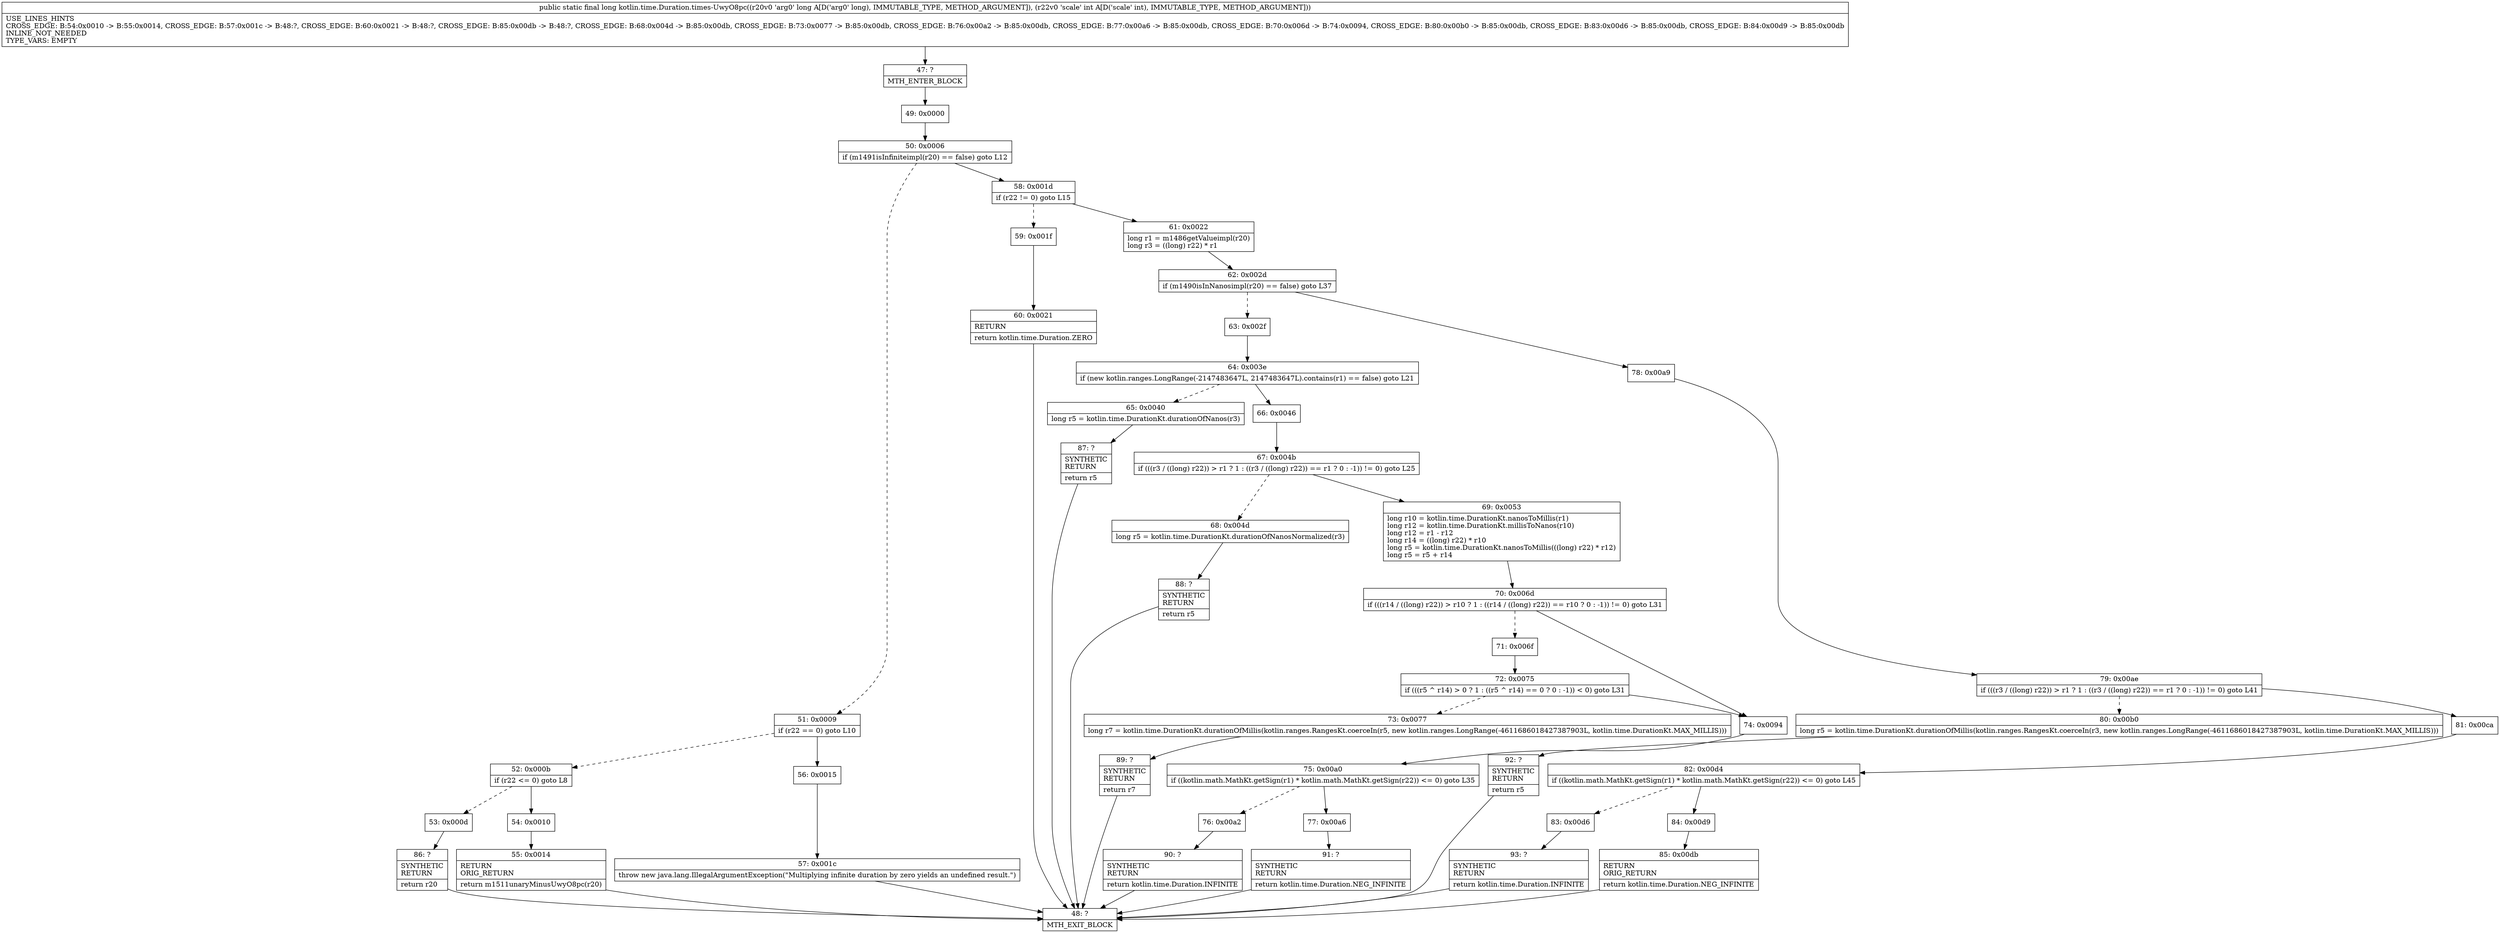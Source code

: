 digraph "CFG forkotlin.time.Duration.times\-UwyO8pc(JI)J" {
Node_47 [shape=record,label="{47\:\ ?|MTH_ENTER_BLOCK\l}"];
Node_49 [shape=record,label="{49\:\ 0x0000}"];
Node_50 [shape=record,label="{50\:\ 0x0006|if (m1491isInfiniteimpl(r20) == false) goto L12\l}"];
Node_51 [shape=record,label="{51\:\ 0x0009|if (r22 == 0) goto L10\l}"];
Node_52 [shape=record,label="{52\:\ 0x000b|if (r22 \<= 0) goto L8\l}"];
Node_53 [shape=record,label="{53\:\ 0x000d}"];
Node_86 [shape=record,label="{86\:\ ?|SYNTHETIC\lRETURN\l|return r20\l}"];
Node_48 [shape=record,label="{48\:\ ?|MTH_EXIT_BLOCK\l}"];
Node_54 [shape=record,label="{54\:\ 0x0010}"];
Node_55 [shape=record,label="{55\:\ 0x0014|RETURN\lORIG_RETURN\l|return m1511unaryMinusUwyO8pc(r20)\l}"];
Node_56 [shape=record,label="{56\:\ 0x0015}"];
Node_57 [shape=record,label="{57\:\ 0x001c|throw new java.lang.IllegalArgumentException(\"Multiplying infinite duration by zero yields an undefined result.\")\l}"];
Node_58 [shape=record,label="{58\:\ 0x001d|if (r22 != 0) goto L15\l}"];
Node_59 [shape=record,label="{59\:\ 0x001f}"];
Node_60 [shape=record,label="{60\:\ 0x0021|RETURN\l|return kotlin.time.Duration.ZERO\l}"];
Node_61 [shape=record,label="{61\:\ 0x0022|long r1 = m1486getValueimpl(r20)\llong r3 = ((long) r22) * r1\l}"];
Node_62 [shape=record,label="{62\:\ 0x002d|if (m1490isInNanosimpl(r20) == false) goto L37\l}"];
Node_63 [shape=record,label="{63\:\ 0x002f}"];
Node_64 [shape=record,label="{64\:\ 0x003e|if (new kotlin.ranges.LongRange(\-2147483647L, 2147483647L).contains(r1) == false) goto L21\l}"];
Node_65 [shape=record,label="{65\:\ 0x0040|long r5 = kotlin.time.DurationKt.durationOfNanos(r3)\l}"];
Node_87 [shape=record,label="{87\:\ ?|SYNTHETIC\lRETURN\l|return r5\l}"];
Node_66 [shape=record,label="{66\:\ 0x0046}"];
Node_67 [shape=record,label="{67\:\ 0x004b|if (((r3 \/ ((long) r22)) \> r1 ? 1 : ((r3 \/ ((long) r22)) == r1 ? 0 : \-1)) != 0) goto L25\l}"];
Node_68 [shape=record,label="{68\:\ 0x004d|long r5 = kotlin.time.DurationKt.durationOfNanosNormalized(r3)\l}"];
Node_88 [shape=record,label="{88\:\ ?|SYNTHETIC\lRETURN\l|return r5\l}"];
Node_69 [shape=record,label="{69\:\ 0x0053|long r10 = kotlin.time.DurationKt.nanosToMillis(r1)\llong r12 = kotlin.time.DurationKt.millisToNanos(r10)\llong r12 = r1 \- r12\llong r14 = ((long) r22) * r10\llong r5 = kotlin.time.DurationKt.nanosToMillis(((long) r22) * r12)\llong r5 = r5 + r14\l}"];
Node_70 [shape=record,label="{70\:\ 0x006d|if (((r14 \/ ((long) r22)) \> r10 ? 1 : ((r14 \/ ((long) r22)) == r10 ? 0 : \-1)) != 0) goto L31\l}"];
Node_71 [shape=record,label="{71\:\ 0x006f}"];
Node_72 [shape=record,label="{72\:\ 0x0075|if (((r5 ^ r14) \> 0 ? 1 : ((r5 ^ r14) == 0 ? 0 : \-1)) \< 0) goto L31\l}"];
Node_73 [shape=record,label="{73\:\ 0x0077|long r7 = kotlin.time.DurationKt.durationOfMillis(kotlin.ranges.RangesKt.coerceIn(r5, new kotlin.ranges.LongRange(\-4611686018427387903L, kotlin.time.DurationKt.MAX_MILLIS)))\l}"];
Node_89 [shape=record,label="{89\:\ ?|SYNTHETIC\lRETURN\l|return r7\l}"];
Node_74 [shape=record,label="{74\:\ 0x0094}"];
Node_75 [shape=record,label="{75\:\ 0x00a0|if ((kotlin.math.MathKt.getSign(r1) * kotlin.math.MathKt.getSign(r22)) \<= 0) goto L35\l}"];
Node_76 [shape=record,label="{76\:\ 0x00a2}"];
Node_90 [shape=record,label="{90\:\ ?|SYNTHETIC\lRETURN\l|return kotlin.time.Duration.INFINITE\l}"];
Node_77 [shape=record,label="{77\:\ 0x00a6}"];
Node_91 [shape=record,label="{91\:\ ?|SYNTHETIC\lRETURN\l|return kotlin.time.Duration.NEG_INFINITE\l}"];
Node_78 [shape=record,label="{78\:\ 0x00a9}"];
Node_79 [shape=record,label="{79\:\ 0x00ae|if (((r3 \/ ((long) r22)) \> r1 ? 1 : ((r3 \/ ((long) r22)) == r1 ? 0 : \-1)) != 0) goto L41\l}"];
Node_80 [shape=record,label="{80\:\ 0x00b0|long r5 = kotlin.time.DurationKt.durationOfMillis(kotlin.ranges.RangesKt.coerceIn(r3, new kotlin.ranges.LongRange(\-4611686018427387903L, kotlin.time.DurationKt.MAX_MILLIS)))\l}"];
Node_92 [shape=record,label="{92\:\ ?|SYNTHETIC\lRETURN\l|return r5\l}"];
Node_81 [shape=record,label="{81\:\ 0x00ca}"];
Node_82 [shape=record,label="{82\:\ 0x00d4|if ((kotlin.math.MathKt.getSign(r1) * kotlin.math.MathKt.getSign(r22)) \<= 0) goto L45\l}"];
Node_83 [shape=record,label="{83\:\ 0x00d6}"];
Node_93 [shape=record,label="{93\:\ ?|SYNTHETIC\lRETURN\l|return kotlin.time.Duration.INFINITE\l}"];
Node_84 [shape=record,label="{84\:\ 0x00d9}"];
Node_85 [shape=record,label="{85\:\ 0x00db|RETURN\lORIG_RETURN\l|return kotlin.time.Duration.NEG_INFINITE\l}"];
MethodNode[shape=record,label="{public static final long kotlin.time.Duration.times\-UwyO8pc((r20v0 'arg0' long A[D('arg0' long), IMMUTABLE_TYPE, METHOD_ARGUMENT]), (r22v0 'scale' int A[D('scale' int), IMMUTABLE_TYPE, METHOD_ARGUMENT]))  | USE_LINES_HINTS\lCROSS_EDGE: B:54:0x0010 \-\> B:55:0x0014, CROSS_EDGE: B:57:0x001c \-\> B:48:?, CROSS_EDGE: B:60:0x0021 \-\> B:48:?, CROSS_EDGE: B:85:0x00db \-\> B:48:?, CROSS_EDGE: B:68:0x004d \-\> B:85:0x00db, CROSS_EDGE: B:73:0x0077 \-\> B:85:0x00db, CROSS_EDGE: B:76:0x00a2 \-\> B:85:0x00db, CROSS_EDGE: B:77:0x00a6 \-\> B:85:0x00db, CROSS_EDGE: B:70:0x006d \-\> B:74:0x0094, CROSS_EDGE: B:80:0x00b0 \-\> B:85:0x00db, CROSS_EDGE: B:83:0x00d6 \-\> B:85:0x00db, CROSS_EDGE: B:84:0x00d9 \-\> B:85:0x00db\lINLINE_NOT_NEEDED\lTYPE_VARS: EMPTY\l}"];
MethodNode -> Node_47;Node_47 -> Node_49;
Node_49 -> Node_50;
Node_50 -> Node_51[style=dashed];
Node_50 -> Node_58;
Node_51 -> Node_52[style=dashed];
Node_51 -> Node_56;
Node_52 -> Node_53[style=dashed];
Node_52 -> Node_54;
Node_53 -> Node_86;
Node_86 -> Node_48;
Node_54 -> Node_55;
Node_55 -> Node_48;
Node_56 -> Node_57;
Node_57 -> Node_48;
Node_58 -> Node_59[style=dashed];
Node_58 -> Node_61;
Node_59 -> Node_60;
Node_60 -> Node_48;
Node_61 -> Node_62;
Node_62 -> Node_63[style=dashed];
Node_62 -> Node_78;
Node_63 -> Node_64;
Node_64 -> Node_65[style=dashed];
Node_64 -> Node_66;
Node_65 -> Node_87;
Node_87 -> Node_48;
Node_66 -> Node_67;
Node_67 -> Node_68[style=dashed];
Node_67 -> Node_69;
Node_68 -> Node_88;
Node_88 -> Node_48;
Node_69 -> Node_70;
Node_70 -> Node_71[style=dashed];
Node_70 -> Node_74;
Node_71 -> Node_72;
Node_72 -> Node_73[style=dashed];
Node_72 -> Node_74;
Node_73 -> Node_89;
Node_89 -> Node_48;
Node_74 -> Node_75;
Node_75 -> Node_76[style=dashed];
Node_75 -> Node_77;
Node_76 -> Node_90;
Node_90 -> Node_48;
Node_77 -> Node_91;
Node_91 -> Node_48;
Node_78 -> Node_79;
Node_79 -> Node_80[style=dashed];
Node_79 -> Node_81;
Node_80 -> Node_92;
Node_92 -> Node_48;
Node_81 -> Node_82;
Node_82 -> Node_83[style=dashed];
Node_82 -> Node_84;
Node_83 -> Node_93;
Node_93 -> Node_48;
Node_84 -> Node_85;
Node_85 -> Node_48;
}

